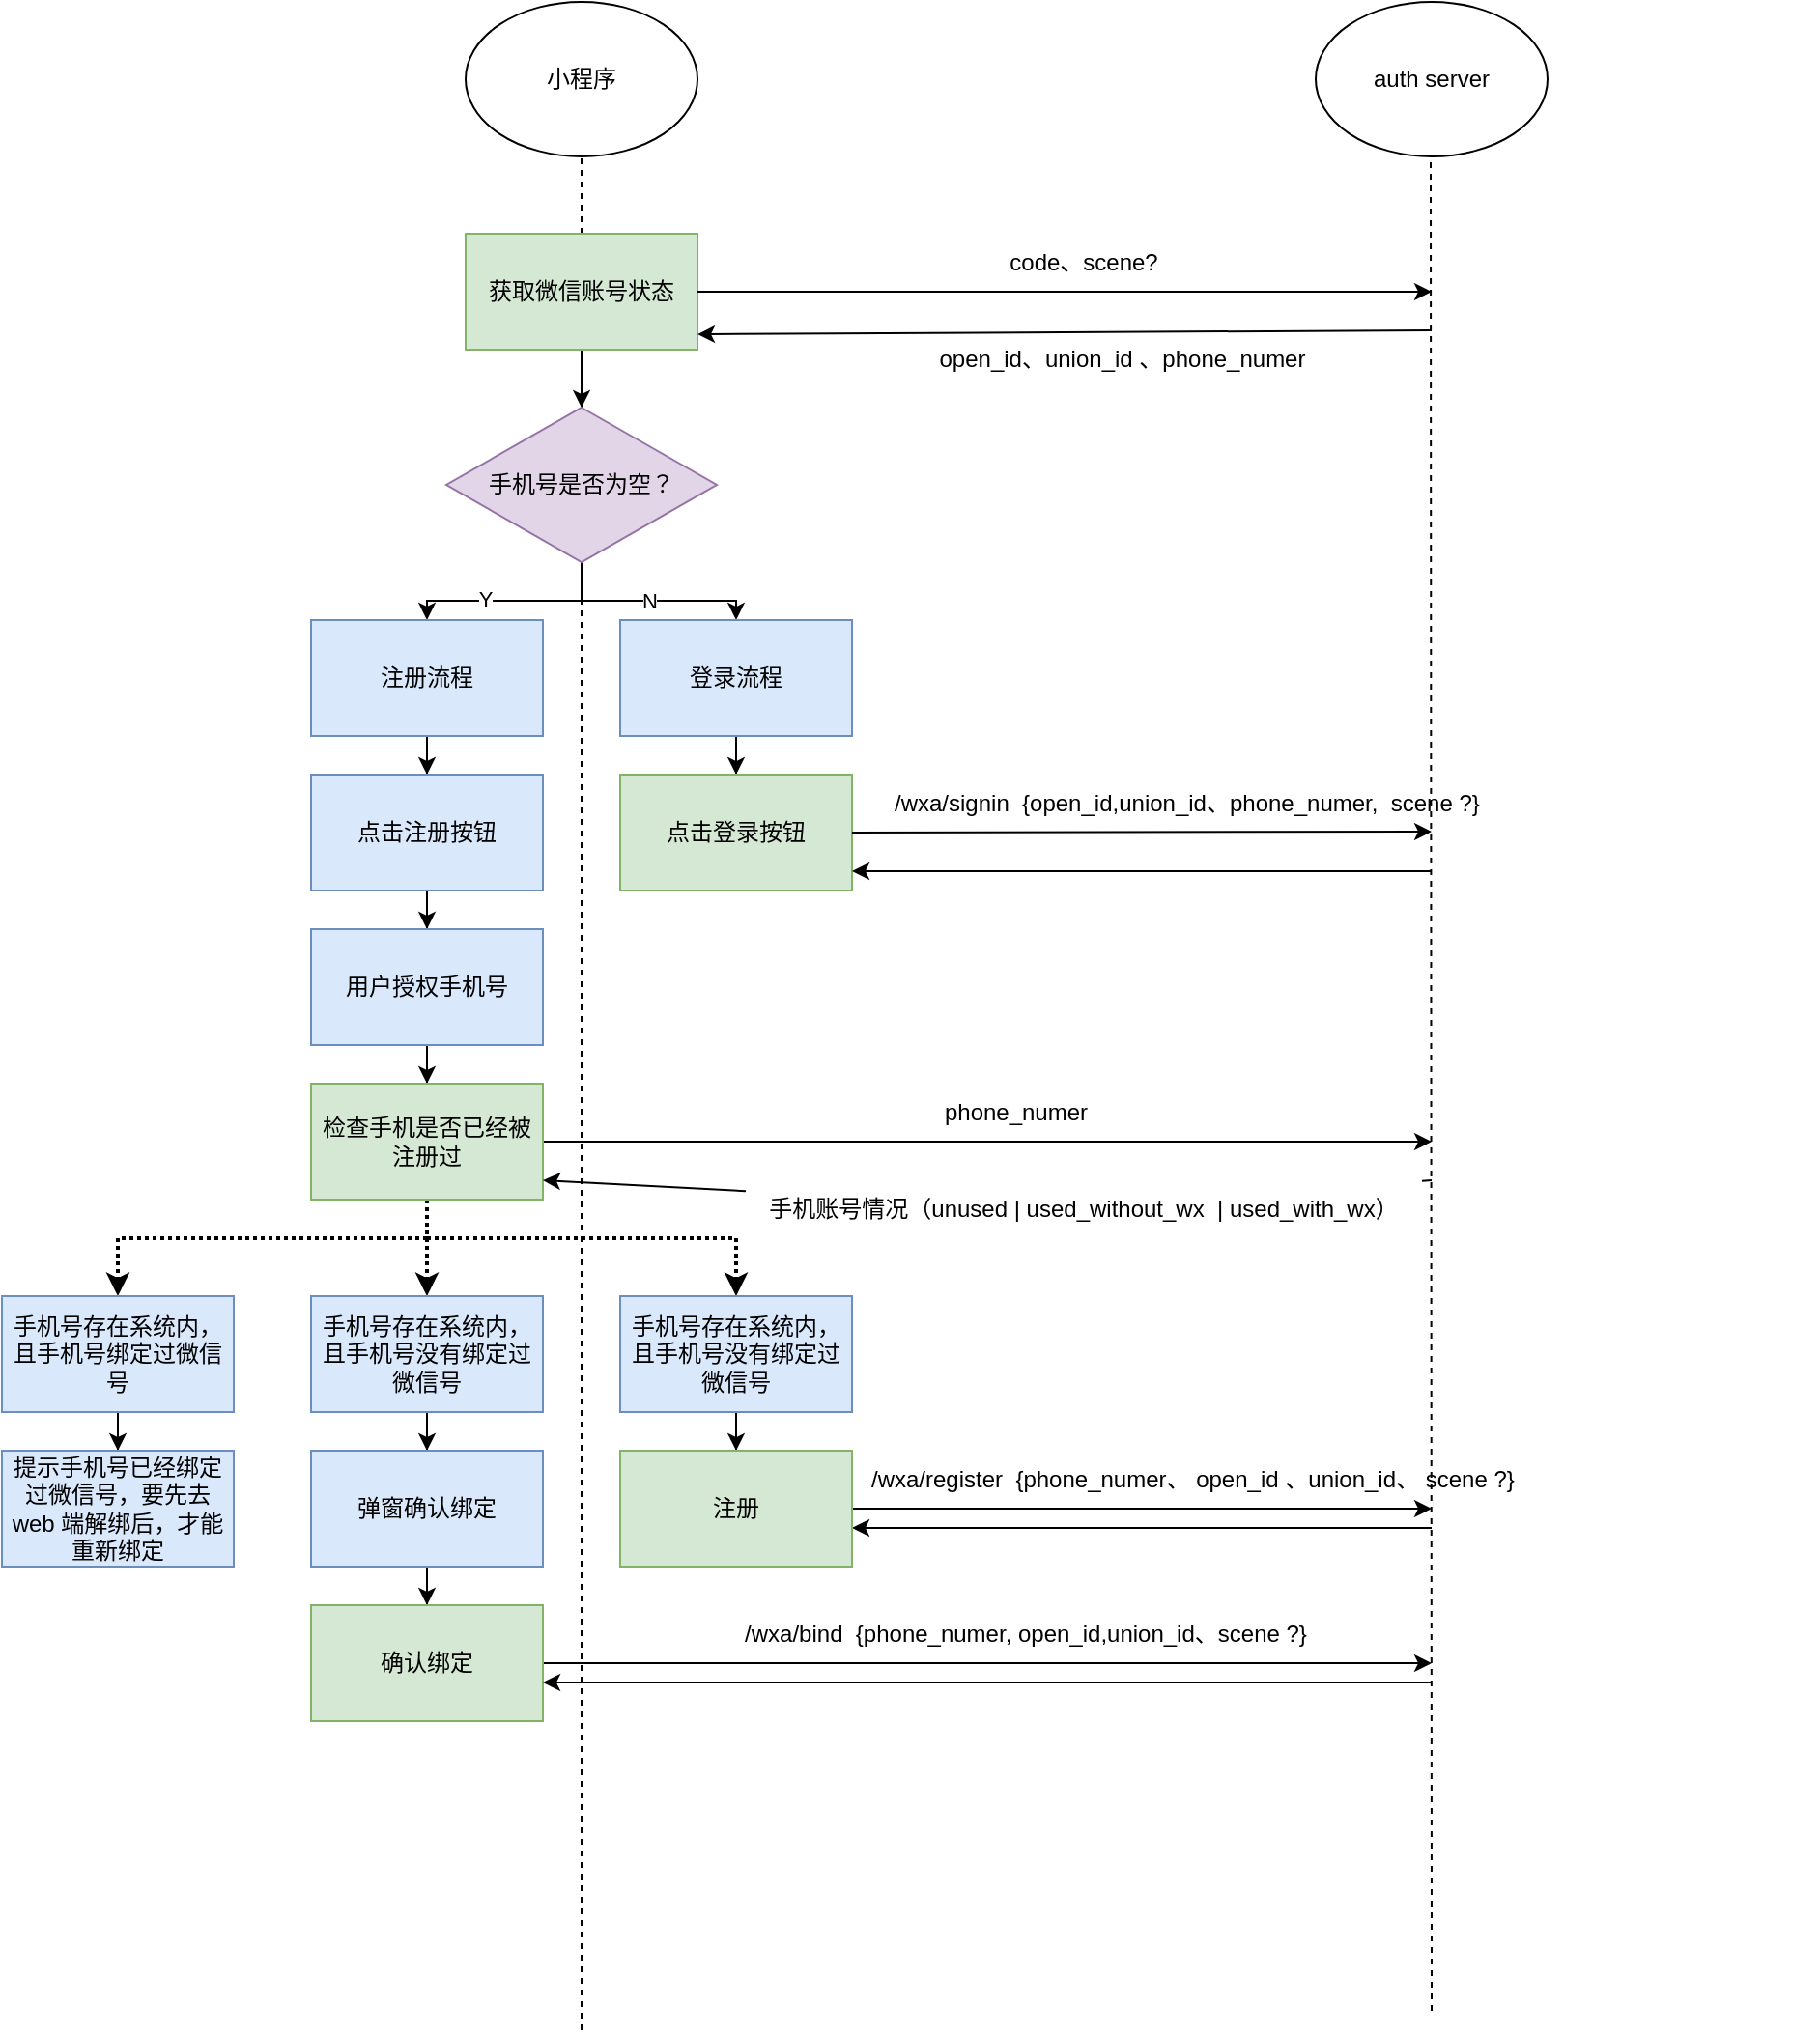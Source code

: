 <mxfile version="20.6.0" type="github">
  <diagram id="frfGcgA22GGOmQ5Yl26P" name="第 1 页">
    <mxGraphModel dx="2249" dy="706" grid="1" gridSize="10" guides="1" tooltips="1" connect="1" arrows="1" fold="1" page="1" pageScale="1" pageWidth="827" pageHeight="1169" math="0" shadow="0">
      <root>
        <mxCell id="0" />
        <mxCell id="1" parent="0" />
        <mxCell id="TeYJb4yFEiiPOOzQJac0-3" value="小程序" style="ellipse;whiteSpace=wrap;html=1;" vertex="1" parent="1">
          <mxGeometry x="160" y="120" width="120" height="80" as="geometry" />
        </mxCell>
        <mxCell id="TeYJb4yFEiiPOOzQJac0-5" value="" style="endArrow=none;dashed=1;html=1;rounded=0;entryX=0.5;entryY=1;entryDx=0;entryDy=0;startArrow=none;" edge="1" parent="1" target="TeYJb4yFEiiPOOzQJac0-3">
          <mxGeometry width="50" height="50" relative="1" as="geometry">
            <mxPoint x="220" y="930" as="sourcePoint" />
            <mxPoint x="440" y="370" as="targetPoint" />
          </mxGeometry>
        </mxCell>
        <mxCell id="TeYJb4yFEiiPOOzQJac0-4" value="auth server" style="ellipse;whiteSpace=wrap;html=1;" vertex="1" parent="1">
          <mxGeometry x="600" y="120" width="120" height="80" as="geometry" />
        </mxCell>
        <mxCell id="TeYJb4yFEiiPOOzQJac0-7" value="" style="endArrow=none;dashed=1;html=1;rounded=0;entryX=0.5;entryY=1;entryDx=0;entryDy=0;" edge="1" parent="1">
          <mxGeometry width="50" height="50" relative="1" as="geometry">
            <mxPoint x="660" y="1160" as="sourcePoint" />
            <mxPoint x="659.5" y="200" as="targetPoint" />
          </mxGeometry>
        </mxCell>
        <mxCell id="TeYJb4yFEiiPOOzQJac0-12" style="edgeStyle=orthogonalEdgeStyle;rounded=0;orthogonalLoop=1;jettySize=auto;html=1;entryX=0.5;entryY=0;entryDx=0;entryDy=0;" edge="1" parent="1" source="TeYJb4yFEiiPOOzQJac0-1" target="TeYJb4yFEiiPOOzQJac0-11">
          <mxGeometry relative="1" as="geometry" />
        </mxCell>
        <mxCell id="TeYJb4yFEiiPOOzQJac0-1" value="获取微信账号状态" style="rounded=0;whiteSpace=wrap;html=1;fillColor=#d5e8d4;strokeColor=#82b366;" vertex="1" parent="1">
          <mxGeometry x="160" y="240" width="120" height="60" as="geometry" />
        </mxCell>
        <mxCell id="TeYJb4yFEiiPOOzQJac0-8" value="" style="endArrow=classic;html=1;rounded=0;exitX=1;exitY=0.5;exitDx=0;exitDy=0;" edge="1" parent="1" source="TeYJb4yFEiiPOOzQJac0-1">
          <mxGeometry width="50" height="50" relative="1" as="geometry">
            <mxPoint x="390" y="420" as="sourcePoint" />
            <mxPoint x="660" y="270" as="targetPoint" />
          </mxGeometry>
        </mxCell>
        <mxCell id="TeYJb4yFEiiPOOzQJac0-9" value="" style="endArrow=classic;html=1;rounded=0;entryX=1;entryY=0.867;entryDx=0;entryDy=0;entryPerimeter=0;" edge="1" parent="1" target="TeYJb4yFEiiPOOzQJac0-1">
          <mxGeometry width="50" height="50" relative="1" as="geometry">
            <mxPoint x="660" y="290" as="sourcePoint" />
            <mxPoint x="220" y="340" as="targetPoint" />
          </mxGeometry>
        </mxCell>
        <mxCell id="TeYJb4yFEiiPOOzQJac0-10" value="open_id、union_id 、&lt;span style=&quot;background-color: initial;&quot;&gt;phone_numer&lt;/span&gt;" style="text;html=1;strokeColor=none;fillColor=none;align=center;verticalAlign=middle;whiteSpace=wrap;rounded=0;" vertex="1" parent="1">
          <mxGeometry x="400" y="290" width="200" height="30" as="geometry" />
        </mxCell>
        <mxCell id="TeYJb4yFEiiPOOzQJac0-37" style="edgeStyle=orthogonalEdgeStyle;rounded=0;orthogonalLoop=1;jettySize=auto;html=1;" edge="1" parent="1" source="TeYJb4yFEiiPOOzQJac0-11" target="TeYJb4yFEiiPOOzQJac0-14">
          <mxGeometry relative="1" as="geometry" />
        </mxCell>
        <mxCell id="TeYJb4yFEiiPOOzQJac0-39" value="Y" style="edgeLabel;html=1;align=center;verticalAlign=middle;resizable=0;points=[];" vertex="1" connectable="0" parent="TeYJb4yFEiiPOOzQJac0-37">
          <mxGeometry x="0.273" y="-1" relative="1" as="geometry">
            <mxPoint as="offset" />
          </mxGeometry>
        </mxCell>
        <mxCell id="TeYJb4yFEiiPOOzQJac0-38" value="N" style="edgeStyle=orthogonalEdgeStyle;rounded=0;orthogonalLoop=1;jettySize=auto;html=1;" edge="1" parent="1" source="TeYJb4yFEiiPOOzQJac0-11" target="TeYJb4yFEiiPOOzQJac0-13">
          <mxGeometry relative="1" as="geometry" />
        </mxCell>
        <mxCell id="TeYJb4yFEiiPOOzQJac0-11" value="手机号是否为空？" style="rhombus;whiteSpace=wrap;html=1;fillColor=#e1d5e7;strokeColor=#9673a6;" vertex="1" parent="1">
          <mxGeometry x="150" y="330" width="140" height="80" as="geometry" />
        </mxCell>
        <mxCell id="TeYJb4yFEiiPOOzQJac0-16" style="edgeStyle=orthogonalEdgeStyle;rounded=0;orthogonalLoop=1;jettySize=auto;html=1;" edge="1" parent="1" source="TeYJb4yFEiiPOOzQJac0-13" target="TeYJb4yFEiiPOOzQJac0-15">
          <mxGeometry relative="1" as="geometry" />
        </mxCell>
        <mxCell id="TeYJb4yFEiiPOOzQJac0-13" value="登录流程" style="rounded=0;whiteSpace=wrap;html=1;fillColor=#dae8fc;strokeColor=#6c8ebf;" vertex="1" parent="1">
          <mxGeometry x="240" y="440" width="120" height="60" as="geometry" />
        </mxCell>
        <mxCell id="TeYJb4yFEiiPOOzQJac0-20" style="edgeStyle=orthogonalEdgeStyle;rounded=0;orthogonalLoop=1;jettySize=auto;html=1;" edge="1" parent="1" source="TeYJb4yFEiiPOOzQJac0-14" target="TeYJb4yFEiiPOOzQJac0-19">
          <mxGeometry relative="1" as="geometry" />
        </mxCell>
        <mxCell id="TeYJb4yFEiiPOOzQJac0-14" value="注册流程" style="rounded=0;whiteSpace=wrap;html=1;fillColor=#dae8fc;strokeColor=#6c8ebf;" vertex="1" parent="1">
          <mxGeometry x="80" y="440" width="120" height="60" as="geometry" />
        </mxCell>
        <mxCell id="TeYJb4yFEiiPOOzQJac0-15" value="点击登录按钮" style="rounded=0;whiteSpace=wrap;html=1;fillColor=#d5e8d4;strokeColor=#82b366;" vertex="1" parent="1">
          <mxGeometry x="240" y="520" width="120" height="60" as="geometry" />
        </mxCell>
        <mxCell id="TeYJb4yFEiiPOOzQJac0-17" value="" style="endArrow=classic;html=1;rounded=0;exitX=1;exitY=0.5;exitDx=0;exitDy=0;" edge="1" parent="1" source="TeYJb4yFEiiPOOzQJac0-15">
          <mxGeometry width="50" height="50" relative="1" as="geometry">
            <mxPoint x="370" y="550" as="sourcePoint" />
            <mxPoint x="660" y="549.5" as="targetPoint" />
          </mxGeometry>
        </mxCell>
        <mxCell id="TeYJb4yFEiiPOOzQJac0-18" value="/wxa/signin&amp;nbsp; {open_id,&lt;span style=&quot;text-align: center;&quot;&gt;union_id、&lt;/span&gt;phone_numer,&amp;nbsp;&amp;nbsp;scene ?}" style="text;html=1;strokeColor=none;fillColor=none;align=left;verticalAlign=middle;whiteSpace=wrap;rounded=0;" vertex="1" parent="1">
          <mxGeometry x="380" y="520" width="480" height="30" as="geometry" />
        </mxCell>
        <mxCell id="TeYJb4yFEiiPOOzQJac0-22" style="edgeStyle=orthogonalEdgeStyle;rounded=0;orthogonalLoop=1;jettySize=auto;html=1;" edge="1" parent="1" source="TeYJb4yFEiiPOOzQJac0-19" target="TeYJb4yFEiiPOOzQJac0-21">
          <mxGeometry relative="1" as="geometry" />
        </mxCell>
        <mxCell id="TeYJb4yFEiiPOOzQJac0-19" value="点击注册按钮" style="rounded=0;whiteSpace=wrap;html=1;fillColor=#dae8fc;strokeColor=#6c8ebf;" vertex="1" parent="1">
          <mxGeometry x="80" y="520" width="120" height="60" as="geometry" />
        </mxCell>
        <mxCell id="TeYJb4yFEiiPOOzQJac0-28" style="edgeStyle=orthogonalEdgeStyle;rounded=0;orthogonalLoop=1;jettySize=auto;html=1;" edge="1" parent="1" source="TeYJb4yFEiiPOOzQJac0-21" target="TeYJb4yFEiiPOOzQJac0-23">
          <mxGeometry relative="1" as="geometry" />
        </mxCell>
        <mxCell id="TeYJb4yFEiiPOOzQJac0-21" value="用户授权手机号" style="rounded=0;whiteSpace=wrap;html=1;fillColor=#dae8fc;strokeColor=#6c8ebf;" vertex="1" parent="1">
          <mxGeometry x="80" y="600" width="120" height="60" as="geometry" />
        </mxCell>
        <mxCell id="TeYJb4yFEiiPOOzQJac0-24" style="edgeStyle=orthogonalEdgeStyle;rounded=0;orthogonalLoop=1;jettySize=auto;html=1;" edge="1" parent="1" source="TeYJb4yFEiiPOOzQJac0-23">
          <mxGeometry relative="1" as="geometry">
            <mxPoint x="660" y="710" as="targetPoint" />
          </mxGeometry>
        </mxCell>
        <mxCell id="TeYJb4yFEiiPOOzQJac0-64" style="edgeStyle=orthogonalEdgeStyle;rounded=0;orthogonalLoop=1;jettySize=auto;html=1;dashed=1;dashPattern=1 1;strokeWidth=2;" edge="1" parent="1" source="TeYJb4yFEiiPOOzQJac0-23" target="TeYJb4yFEiiPOOzQJac0-57">
          <mxGeometry relative="1" as="geometry">
            <Array as="points">
              <mxPoint x="140" y="760" />
              <mxPoint x="-20" y="760" />
            </Array>
          </mxGeometry>
        </mxCell>
        <mxCell id="TeYJb4yFEiiPOOzQJac0-65" style="edgeStyle=orthogonalEdgeStyle;rounded=0;orthogonalLoop=1;jettySize=auto;html=1;dashed=1;dashPattern=1 1;strokeWidth=2;" edge="1" parent="1" source="TeYJb4yFEiiPOOzQJac0-23" target="TeYJb4yFEiiPOOzQJac0-32">
          <mxGeometry relative="1" as="geometry" />
        </mxCell>
        <mxCell id="TeYJb4yFEiiPOOzQJac0-66" style="edgeStyle=orthogonalEdgeStyle;rounded=0;orthogonalLoop=1;jettySize=auto;html=1;strokeWidth=2;dashed=1;dashPattern=1 1;" edge="1" parent="1" source="TeYJb4yFEiiPOOzQJac0-23" target="TeYJb4yFEiiPOOzQJac0-41">
          <mxGeometry relative="1" as="geometry">
            <Array as="points">
              <mxPoint x="140" y="760" />
              <mxPoint x="300" y="760" />
            </Array>
          </mxGeometry>
        </mxCell>
        <mxCell id="TeYJb4yFEiiPOOzQJac0-23" value="检查手机是否已经被注册过" style="rounded=0;whiteSpace=wrap;html=1;fillColor=#d5e8d4;strokeColor=#82b366;" vertex="1" parent="1">
          <mxGeometry x="80" y="680" width="120" height="60" as="geometry" />
        </mxCell>
        <mxCell id="TeYJb4yFEiiPOOzQJac0-25" value="" style="endArrow=classic;html=1;rounded=0;" edge="1" parent="1">
          <mxGeometry width="50" height="50" relative="1" as="geometry">
            <mxPoint x="660" y="570" as="sourcePoint" />
            <mxPoint x="360" y="570" as="targetPoint" />
          </mxGeometry>
        </mxCell>
        <mxCell id="TeYJb4yFEiiPOOzQJac0-26" value="" style="endArrow=classic;html=1;rounded=0;startArrow=none;" edge="1" parent="1" source="TeYJb4yFEiiPOOzQJac0-61">
          <mxGeometry width="50" height="50" relative="1" as="geometry">
            <mxPoint x="660" y="730" as="sourcePoint" />
            <mxPoint x="200" y="730" as="targetPoint" />
          </mxGeometry>
        </mxCell>
        <mxCell id="TeYJb4yFEiiPOOzQJac0-47" style="edgeStyle=orthogonalEdgeStyle;rounded=0;orthogonalLoop=1;jettySize=auto;html=1;" edge="1" parent="1" source="TeYJb4yFEiiPOOzQJac0-32" target="TeYJb4yFEiiPOOzQJac0-43">
          <mxGeometry relative="1" as="geometry" />
        </mxCell>
        <mxCell id="TeYJb4yFEiiPOOzQJac0-32" value="手机号存在系统内，且手机号没有绑定过微信号" style="rounded=0;whiteSpace=wrap;html=1;fillColor=#dae8fc;strokeColor=#6c8ebf;" vertex="1" parent="1">
          <mxGeometry x="80" y="790" width="120" height="60" as="geometry" />
        </mxCell>
        <mxCell id="TeYJb4yFEiiPOOzQJac0-33" value="" style="endArrow=none;dashed=1;html=1;rounded=0;entryX=0.5;entryY=1;entryDx=0;entryDy=0;" edge="1" parent="1">
          <mxGeometry width="50" height="50" relative="1" as="geometry">
            <mxPoint x="220" y="1170" as="sourcePoint" />
            <mxPoint x="220" y="830" as="targetPoint" />
          </mxGeometry>
        </mxCell>
        <mxCell id="TeYJb4yFEiiPOOzQJac0-71" style="edgeStyle=orthogonalEdgeStyle;rounded=0;orthogonalLoop=1;jettySize=auto;html=1;strokeWidth=1;" edge="1" parent="1" source="TeYJb4yFEiiPOOzQJac0-41" target="TeYJb4yFEiiPOOzQJac0-62">
          <mxGeometry relative="1" as="geometry" />
        </mxCell>
        <mxCell id="TeYJb4yFEiiPOOzQJac0-41" value="手机号存在系统内，且手机号没有绑定过微信号" style="rounded=0;whiteSpace=wrap;html=1;fillColor=#dae8fc;strokeColor=#6c8ebf;" vertex="1" parent="1">
          <mxGeometry x="240" y="790" width="120" height="60" as="geometry" />
        </mxCell>
        <mxCell id="TeYJb4yFEiiPOOzQJac0-54" style="edgeStyle=orthogonalEdgeStyle;rounded=0;orthogonalLoop=1;jettySize=auto;html=1;" edge="1" parent="1" source="TeYJb4yFEiiPOOzQJac0-43" target="TeYJb4yFEiiPOOzQJac0-53">
          <mxGeometry relative="1" as="geometry" />
        </mxCell>
        <mxCell id="TeYJb4yFEiiPOOzQJac0-43" value="弹窗确认绑定" style="rounded=0;whiteSpace=wrap;html=1;fillColor=#dae8fc;strokeColor=#6c8ebf;" vertex="1" parent="1">
          <mxGeometry x="80" y="870" width="120" height="60" as="geometry" />
        </mxCell>
        <mxCell id="TeYJb4yFEiiPOOzQJac0-46" value="phone_numer" style="text;html=1;strokeColor=none;fillColor=none;align=center;verticalAlign=middle;whiteSpace=wrap;rounded=0;" vertex="1" parent="1">
          <mxGeometry x="330" y="680" width="230" height="30" as="geometry" />
        </mxCell>
        <mxCell id="TeYJb4yFEiiPOOzQJac0-51" value="" style="endArrow=classic;html=1;rounded=0;" edge="1" parent="1">
          <mxGeometry width="50" height="50" relative="1" as="geometry">
            <mxPoint x="660" y="910" as="sourcePoint" />
            <mxPoint x="360" y="910" as="targetPoint" />
          </mxGeometry>
        </mxCell>
        <mxCell id="TeYJb4yFEiiPOOzQJac0-52" value="/wxa/register&amp;nbsp; {phone_numer、 open_id 、&lt;span style=&quot;text-align: center;&quot;&gt;union_id、&lt;/span&gt;&amp;nbsp;scene ?}" style="text;html=1;strokeColor=none;fillColor=none;align=left;verticalAlign=middle;whiteSpace=wrap;rounded=0;" vertex="1" parent="1">
          <mxGeometry x="367.5" y="870" width="472.5" height="30" as="geometry" />
        </mxCell>
        <mxCell id="TeYJb4yFEiiPOOzQJac0-55" style="edgeStyle=orthogonalEdgeStyle;rounded=0;orthogonalLoop=1;jettySize=auto;html=1;" edge="1" parent="1" source="TeYJb4yFEiiPOOzQJac0-53">
          <mxGeometry relative="1" as="geometry">
            <mxPoint x="660" y="980" as="targetPoint" />
          </mxGeometry>
        </mxCell>
        <mxCell id="TeYJb4yFEiiPOOzQJac0-53" value="确认绑定" style="rounded=0;whiteSpace=wrap;html=1;fillColor=#d5e8d4;strokeColor=#82b366;" vertex="1" parent="1">
          <mxGeometry x="80" y="950" width="120" height="60" as="geometry" />
        </mxCell>
        <mxCell id="TeYJb4yFEiiPOOzQJac0-56" value="/wxa/bind&amp;nbsp; {phone_numer, open_id,union_id、scene ?}" style="text;html=1;strokeColor=none;fillColor=none;align=center;verticalAlign=middle;whiteSpace=wrap;rounded=0;" vertex="1" parent="1">
          <mxGeometry x="280" y="950" width="340" height="30" as="geometry" />
        </mxCell>
        <mxCell id="TeYJb4yFEiiPOOzQJac0-59" style="edgeStyle=orthogonalEdgeStyle;rounded=0;orthogonalLoop=1;jettySize=auto;html=1;" edge="1" parent="1" source="TeYJb4yFEiiPOOzQJac0-57" target="TeYJb4yFEiiPOOzQJac0-58">
          <mxGeometry relative="1" as="geometry" />
        </mxCell>
        <mxCell id="TeYJb4yFEiiPOOzQJac0-57" value="手机号存在系统内，且手机号绑定过微信号" style="rounded=0;whiteSpace=wrap;html=1;fillColor=#dae8fc;strokeColor=#6c8ebf;" vertex="1" parent="1">
          <mxGeometry x="-80" y="790" width="120" height="60" as="geometry" />
        </mxCell>
        <mxCell id="TeYJb4yFEiiPOOzQJac0-58" value="提示手机号已经绑定过微信号，要先去 web 端解绑后，才能重新绑定" style="rounded=0;whiteSpace=wrap;html=1;fillColor=#dae8fc;strokeColor=#6c8ebf;" vertex="1" parent="1">
          <mxGeometry x="-80" y="870" width="120" height="60" as="geometry" />
        </mxCell>
        <mxCell id="TeYJb4yFEiiPOOzQJac0-63" style="edgeStyle=orthogonalEdgeStyle;rounded=0;orthogonalLoop=1;jettySize=auto;html=1;" edge="1" parent="1" source="TeYJb4yFEiiPOOzQJac0-62">
          <mxGeometry relative="1" as="geometry">
            <mxPoint x="660" y="900" as="targetPoint" />
          </mxGeometry>
        </mxCell>
        <mxCell id="TeYJb4yFEiiPOOzQJac0-62" value="注册" style="rounded=0;whiteSpace=wrap;html=1;fillColor=#d5e8d4;strokeColor=#82b366;" vertex="1" parent="1">
          <mxGeometry x="240" y="870" width="120" height="60" as="geometry" />
        </mxCell>
        <mxCell id="TeYJb4yFEiiPOOzQJac0-67" value="code、scene?" style="text;html=1;strokeColor=none;fillColor=none;align=center;verticalAlign=middle;whiteSpace=wrap;rounded=0;" vertex="1" parent="1">
          <mxGeometry x="380" y="240" width="200" height="30" as="geometry" />
        </mxCell>
        <mxCell id="TeYJb4yFEiiPOOzQJac0-68" value="" style="endArrow=classic;html=1;rounded=0;" edge="1" parent="1">
          <mxGeometry width="50" height="50" relative="1" as="geometry">
            <mxPoint x="660" y="990" as="sourcePoint" />
            <mxPoint x="200" y="990" as="targetPoint" />
          </mxGeometry>
        </mxCell>
        <mxCell id="TeYJb4yFEiiPOOzQJac0-61" value="手机账号情况（unused | used_without_wx&amp;nbsp; | used_with_wx）" style="text;html=1;strokeColor=none;fillColor=none;align=center;verticalAlign=middle;whiteSpace=wrap;rounded=0;" vertex="1" parent="1">
          <mxGeometry x="305" y="730" width="350" height="30" as="geometry" />
        </mxCell>
        <mxCell id="TeYJb4yFEiiPOOzQJac0-69" value="" style="endArrow=none;html=1;rounded=0;" edge="1" parent="1" target="TeYJb4yFEiiPOOzQJac0-61">
          <mxGeometry width="50" height="50" relative="1" as="geometry">
            <mxPoint x="660" y="730" as="sourcePoint" />
            <mxPoint x="200" y="730" as="targetPoint" />
          </mxGeometry>
        </mxCell>
      </root>
    </mxGraphModel>
  </diagram>
</mxfile>
